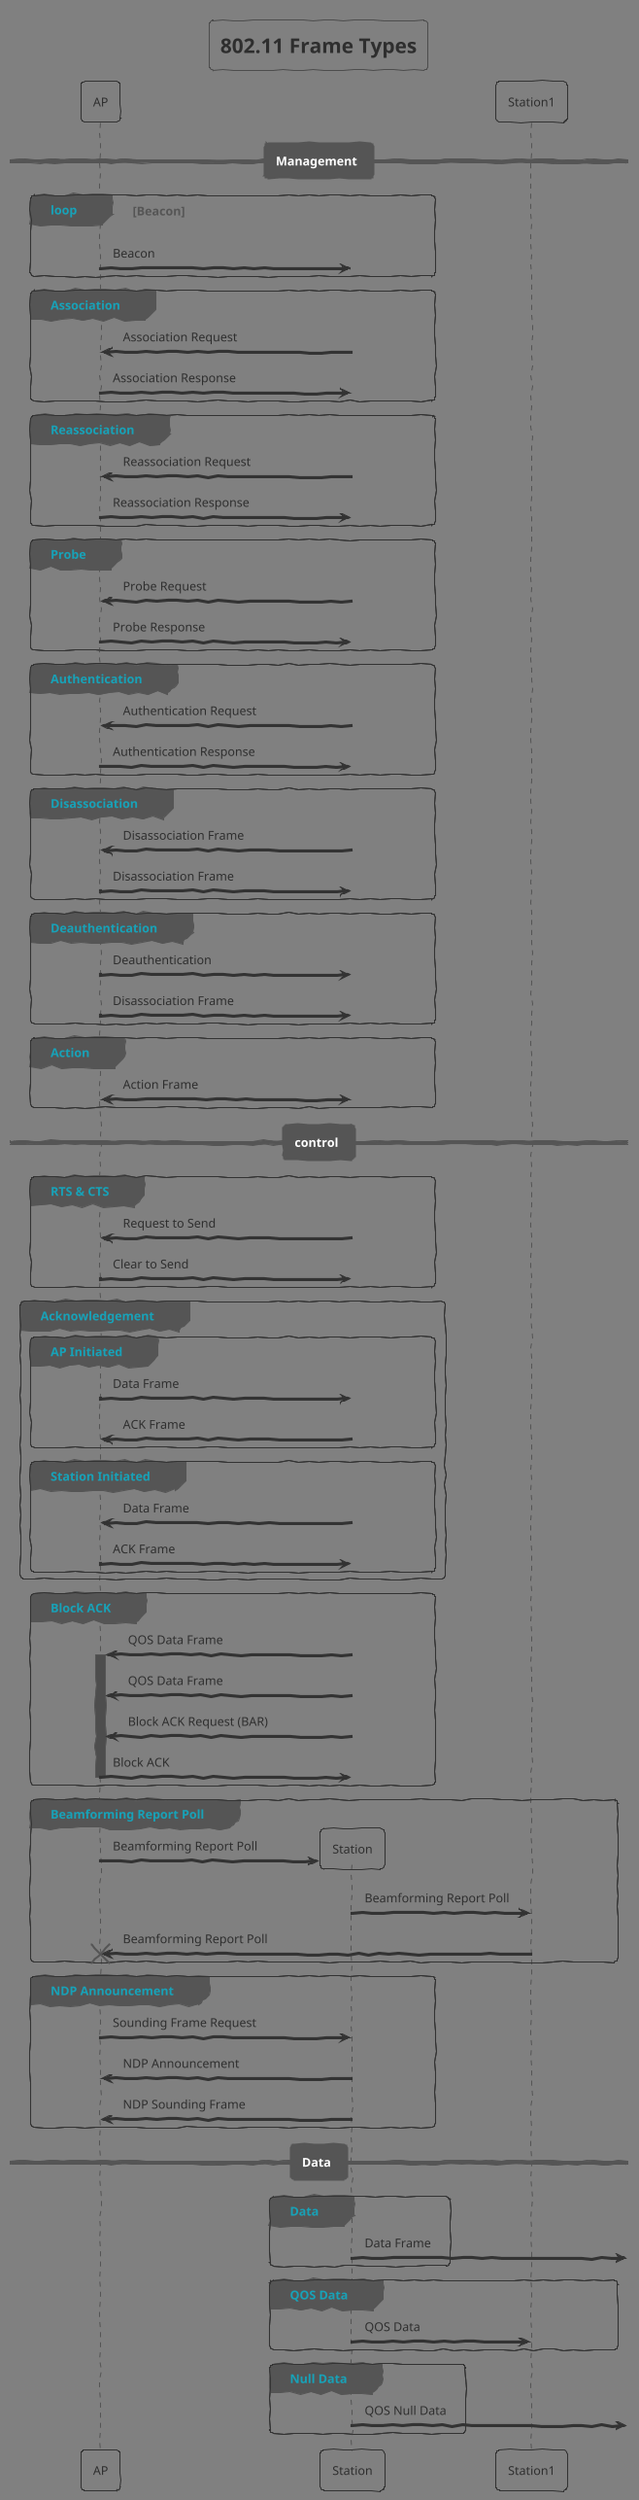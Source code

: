 @startuml
title 802.11 Frame Types
!theme sketchy-outline
<style>
document {
	BackgroundColor grey
}
</style>
== Management ==
loop Beacon
	AP -> Station: Beacon
end
group Association
	AP <- Station: Association Request
	AP -> Station: Association Response
end
group Reassociation
	AP <- Station: Reassociation Request
	AP -> Station: Reassociation Response
end
group Probe
	AP <- Station: Probe Request
	AP -> Station: Probe Response
end
group Authentication
	Station -> AP: Authentication Request
	AP -> Station: Authentication Response
end
group Disassociation
	Station -> AP: Disassociation Frame
	AP -> Station: Disassociation Frame
end
group Deauthentication
	AP -> Station: Deauthentication
	AP -> Station: Disassociation Frame
end
group Action
	AP <-> Station: Action Frame
end
== control ==
group RTS & CTS
	Station -> AP: Request to Send
	AP -> Station: Clear to Send
end
group Acknowledgement
	group AP Initiated
		AP -> Station: Data Frame
		Station -> AP: ACK Frame
	end
	group Station Initiated
		Station -> AP: Data Frame
		AP -> Station: ACK Frame
	end
end
group Block ACK
	Station -> AP ++ : QOS Data Frame
	Station -> AP: QOS Data Frame
	Station -> AP: Block ACK Request (BAR)
	AP -> Station -- : Block ACK
end
group Beamforming Report Poll
	AP -> Station ** : Beamforming Report Poll
	Station -> Station1: Beamforming Report Poll
	Station1 -> AP !! : Beamforming Report Poll
end
group NDP Announcement
	AP -> Station: Sounding Frame Request
	Station -> AP: NDP Announcement
	Station -> AP: NDP Sounding Frame
end
== Data ==
group Data
	Station ->]: Data Frame
end
group QOS Data
	Station -> Station1: QOS Data
end
group Null Data
	Station ->]: QOS Null Data
end
@enduml
